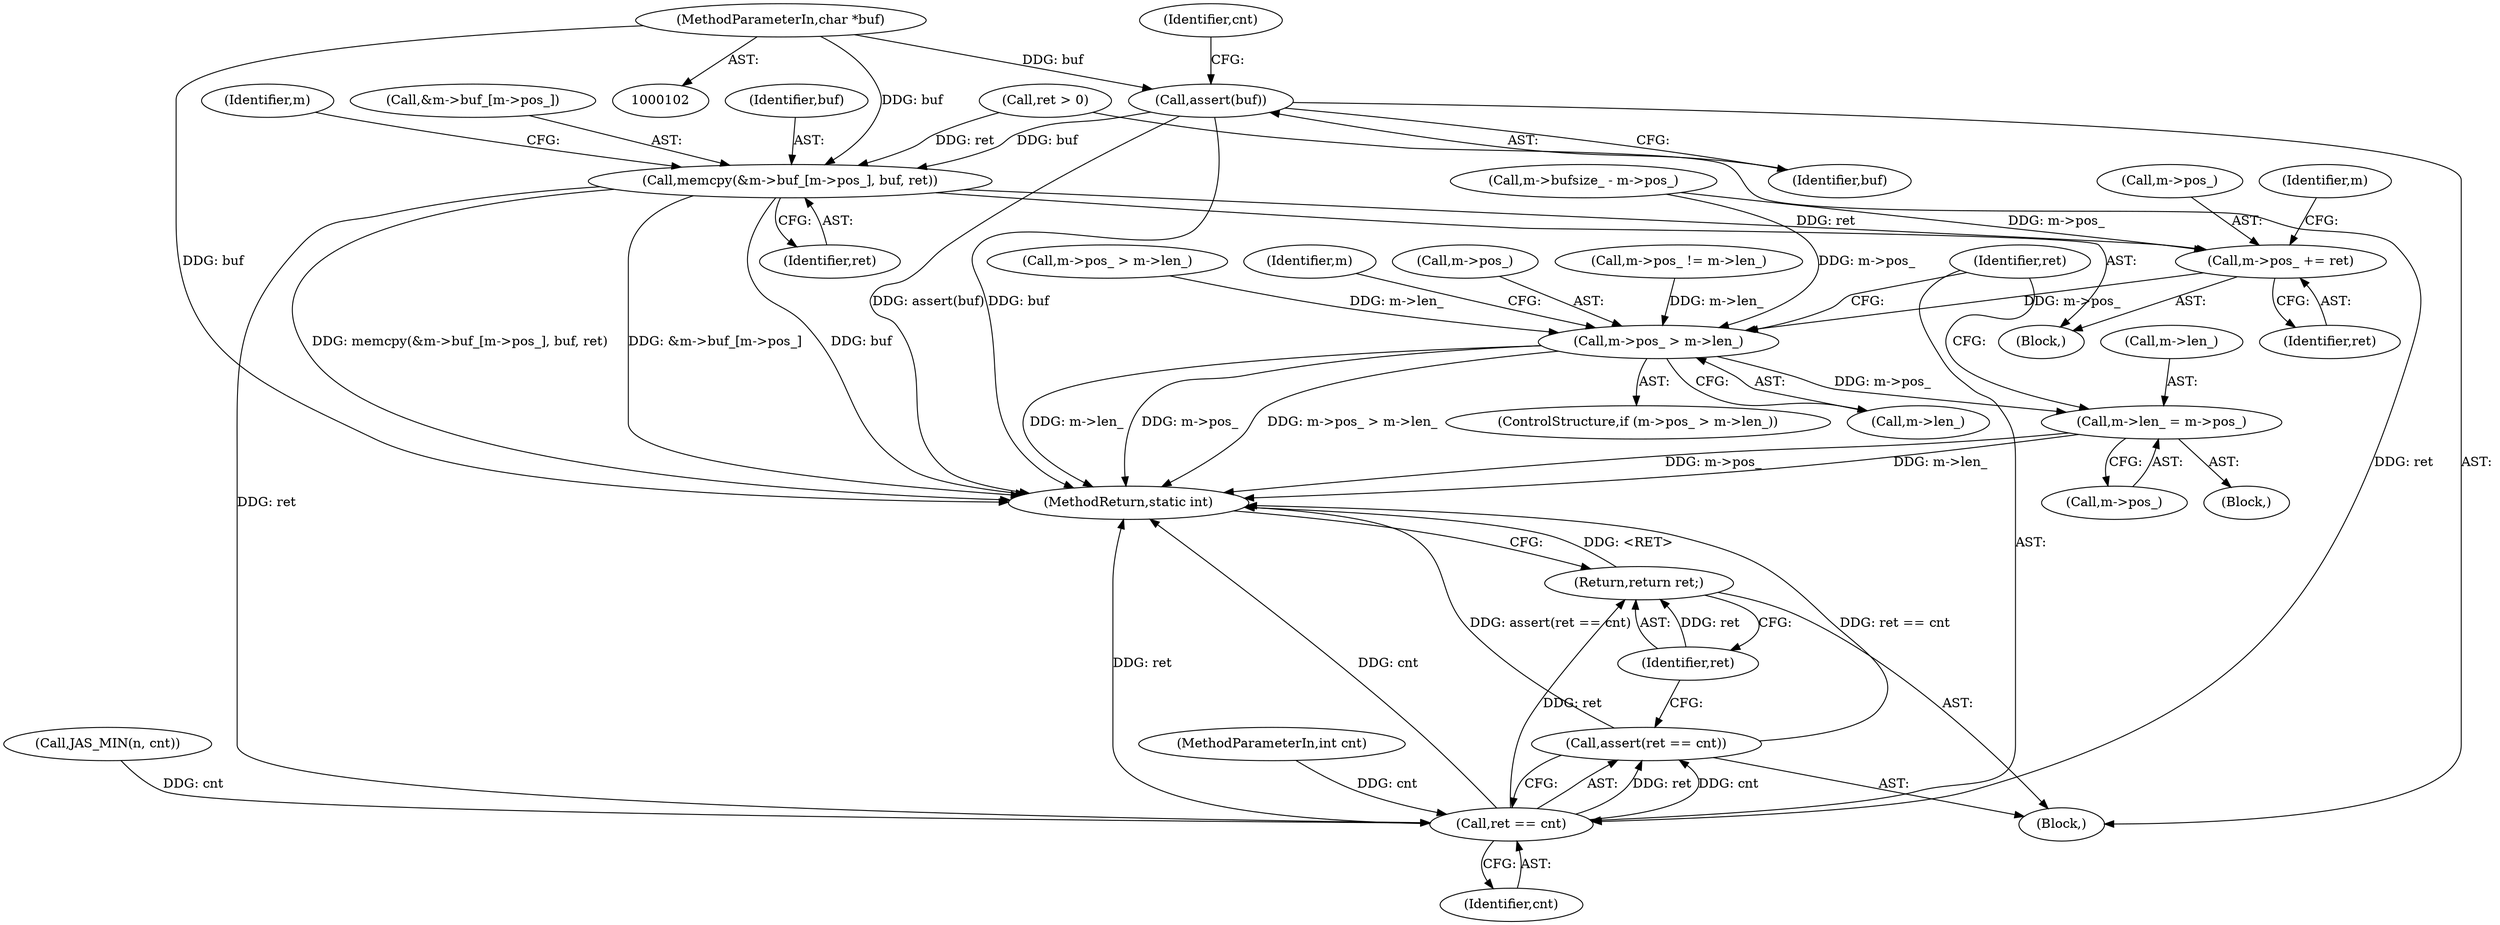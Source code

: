 digraph "0_jasper_634ce8e8a5accc0fa05dd2c20d42b4749d4b2735_7@API" {
"1000117" [label="(Call,assert(buf))"];
"1000104" [label="(MethodParameterIn,char *buf)"];
"1000257" [label="(Call,memcpy(&m->buf_[m->pos_], buf, ret))"];
"1000268" [label="(Call,m->pos_ += ret)"];
"1000274" [label="(Call,m->pos_ > m->len_)"];
"1000282" [label="(Call,m->len_ = m->pos_)"];
"1000290" [label="(Call,ret == cnt)"];
"1000289" [label="(Call,assert(ret == cnt))"];
"1000293" [label="(Return,return ret;)"];
"1000290" [label="(Call,ret == cnt)"];
"1000268" [label="(Call,m->pos_ += ret)"];
"1000270" [label="(Identifier,m)"];
"1000256" [label="(Block,)"];
"1000249" [label="(Call,JAS_MIN(n, cnt))"];
"1000105" [label="(MethodParameterIn,int cnt)"];
"1000283" [label="(Call,m->len_)"];
"1000286" [label="(Call,m->pos_)"];
"1000185" [label="(Call,m->pos_ > m->len_)"];
"1000240" [label="(Call,m->bufsize_ - m->pos_)"];
"1000278" [label="(Call,m->len_)"];
"1000257" [label="(Call,memcpy(&m->buf_[m->pos_], buf, ret))"];
"1000258" [label="(Call,&m->buf_[m->pos_])"];
"1000282" [label="(Call,m->len_ = m->pos_)"];
"1000284" [label="(Identifier,m)"];
"1000295" [label="(MethodReturn,static int)"];
"1000269" [label="(Call,m->pos_)"];
"1000273" [label="(ControlStructure,if (m->pos_ > m->len_))"];
"1000275" [label="(Call,m->pos_)"];
"1000294" [label="(Identifier,ret)"];
"1000293" [label="(Return,return ret;)"];
"1000253" [label="(Call,ret > 0)"];
"1000292" [label="(Identifier,cnt)"];
"1000281" [label="(Block,)"];
"1000117" [label="(Call,assert(buf))"];
"1000289" [label="(Call,assert(ret == cnt))"];
"1000276" [label="(Identifier,m)"];
"1000106" [label="(Block,)"];
"1000267" [label="(Identifier,ret)"];
"1000274" [label="(Call,m->pos_ > m->len_)"];
"1000291" [label="(Identifier,ret)"];
"1000272" [label="(Identifier,ret)"];
"1000104" [label="(MethodParameterIn,char *buf)"];
"1000118" [label="(Identifier,buf)"];
"1000121" [label="(Identifier,cnt)"];
"1000266" [label="(Identifier,buf)"];
"1000228" [label="(Call,m->pos_ != m->len_)"];
"1000117" -> "1000106"  [label="AST: "];
"1000117" -> "1000118"  [label="CFG: "];
"1000118" -> "1000117"  [label="AST: "];
"1000121" -> "1000117"  [label="CFG: "];
"1000117" -> "1000295"  [label="DDG: assert(buf)"];
"1000117" -> "1000295"  [label="DDG: buf"];
"1000104" -> "1000117"  [label="DDG: buf"];
"1000117" -> "1000257"  [label="DDG: buf"];
"1000104" -> "1000102"  [label="AST: "];
"1000104" -> "1000295"  [label="DDG: buf"];
"1000104" -> "1000257"  [label="DDG: buf"];
"1000257" -> "1000256"  [label="AST: "];
"1000257" -> "1000267"  [label="CFG: "];
"1000258" -> "1000257"  [label="AST: "];
"1000266" -> "1000257"  [label="AST: "];
"1000267" -> "1000257"  [label="AST: "];
"1000270" -> "1000257"  [label="CFG: "];
"1000257" -> "1000295"  [label="DDG: &m->buf_[m->pos_]"];
"1000257" -> "1000295"  [label="DDG: buf"];
"1000257" -> "1000295"  [label="DDG: memcpy(&m->buf_[m->pos_], buf, ret)"];
"1000253" -> "1000257"  [label="DDG: ret"];
"1000257" -> "1000268"  [label="DDG: ret"];
"1000257" -> "1000290"  [label="DDG: ret"];
"1000268" -> "1000256"  [label="AST: "];
"1000268" -> "1000272"  [label="CFG: "];
"1000269" -> "1000268"  [label="AST: "];
"1000272" -> "1000268"  [label="AST: "];
"1000276" -> "1000268"  [label="CFG: "];
"1000240" -> "1000268"  [label="DDG: m->pos_"];
"1000268" -> "1000274"  [label="DDG: m->pos_"];
"1000274" -> "1000273"  [label="AST: "];
"1000274" -> "1000278"  [label="CFG: "];
"1000275" -> "1000274"  [label="AST: "];
"1000278" -> "1000274"  [label="AST: "];
"1000284" -> "1000274"  [label="CFG: "];
"1000291" -> "1000274"  [label="CFG: "];
"1000274" -> "1000295"  [label="DDG: m->pos_"];
"1000274" -> "1000295"  [label="DDG: m->pos_ > m->len_"];
"1000274" -> "1000295"  [label="DDG: m->len_"];
"1000240" -> "1000274"  [label="DDG: m->pos_"];
"1000185" -> "1000274"  [label="DDG: m->len_"];
"1000228" -> "1000274"  [label="DDG: m->len_"];
"1000274" -> "1000282"  [label="DDG: m->pos_"];
"1000282" -> "1000281"  [label="AST: "];
"1000282" -> "1000286"  [label="CFG: "];
"1000283" -> "1000282"  [label="AST: "];
"1000286" -> "1000282"  [label="AST: "];
"1000291" -> "1000282"  [label="CFG: "];
"1000282" -> "1000295"  [label="DDG: m->pos_"];
"1000282" -> "1000295"  [label="DDG: m->len_"];
"1000290" -> "1000289"  [label="AST: "];
"1000290" -> "1000292"  [label="CFG: "];
"1000291" -> "1000290"  [label="AST: "];
"1000292" -> "1000290"  [label="AST: "];
"1000289" -> "1000290"  [label="CFG: "];
"1000290" -> "1000295"  [label="DDG: ret"];
"1000290" -> "1000295"  [label="DDG: cnt"];
"1000290" -> "1000289"  [label="DDG: ret"];
"1000290" -> "1000289"  [label="DDG: cnt"];
"1000253" -> "1000290"  [label="DDG: ret"];
"1000249" -> "1000290"  [label="DDG: cnt"];
"1000105" -> "1000290"  [label="DDG: cnt"];
"1000290" -> "1000293"  [label="DDG: ret"];
"1000289" -> "1000106"  [label="AST: "];
"1000294" -> "1000289"  [label="CFG: "];
"1000289" -> "1000295"  [label="DDG: ret == cnt"];
"1000289" -> "1000295"  [label="DDG: assert(ret == cnt)"];
"1000293" -> "1000106"  [label="AST: "];
"1000293" -> "1000294"  [label="CFG: "];
"1000294" -> "1000293"  [label="AST: "];
"1000295" -> "1000293"  [label="CFG: "];
"1000293" -> "1000295"  [label="DDG: <RET>"];
"1000294" -> "1000293"  [label="DDG: ret"];
}
